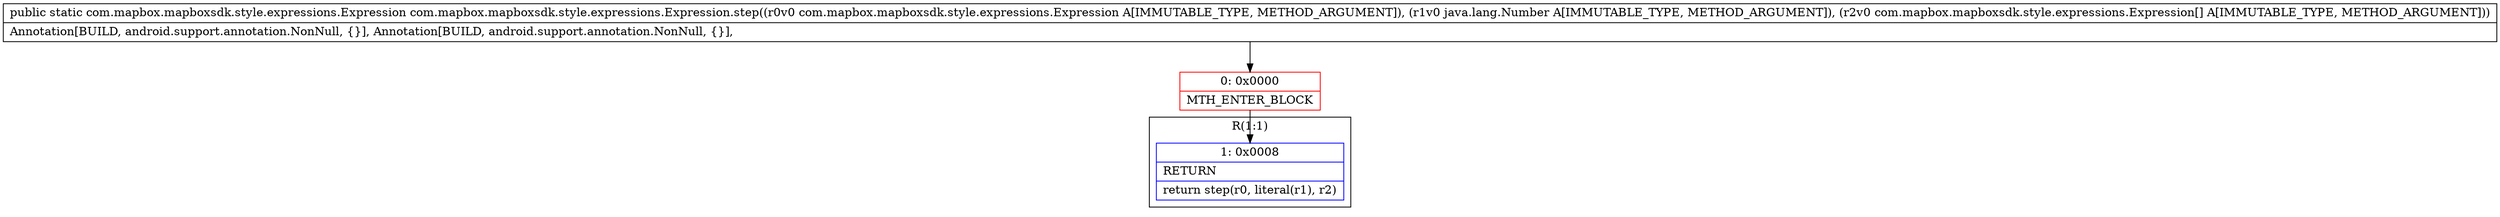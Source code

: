 digraph "CFG forcom.mapbox.mapboxsdk.style.expressions.Expression.step(Lcom\/mapbox\/mapboxsdk\/style\/expressions\/Expression;Ljava\/lang\/Number;[Lcom\/mapbox\/mapboxsdk\/style\/expressions\/Expression;)Lcom\/mapbox\/mapboxsdk\/style\/expressions\/Expression;" {
subgraph cluster_Region_1924200380 {
label = "R(1:1)";
node [shape=record,color=blue];
Node_1 [shape=record,label="{1\:\ 0x0008|RETURN\l|return step(r0, literal(r1), r2)\l}"];
}
Node_0 [shape=record,color=red,label="{0\:\ 0x0000|MTH_ENTER_BLOCK\l}"];
MethodNode[shape=record,label="{public static com.mapbox.mapboxsdk.style.expressions.Expression com.mapbox.mapboxsdk.style.expressions.Expression.step((r0v0 com.mapbox.mapboxsdk.style.expressions.Expression A[IMMUTABLE_TYPE, METHOD_ARGUMENT]), (r1v0 java.lang.Number A[IMMUTABLE_TYPE, METHOD_ARGUMENT]), (r2v0 com.mapbox.mapboxsdk.style.expressions.Expression[] A[IMMUTABLE_TYPE, METHOD_ARGUMENT]))  | Annotation[BUILD, android.support.annotation.NonNull, \{\}], Annotation[BUILD, android.support.annotation.NonNull, \{\}], \l}"];
MethodNode -> Node_0;
Node_0 -> Node_1;
}

